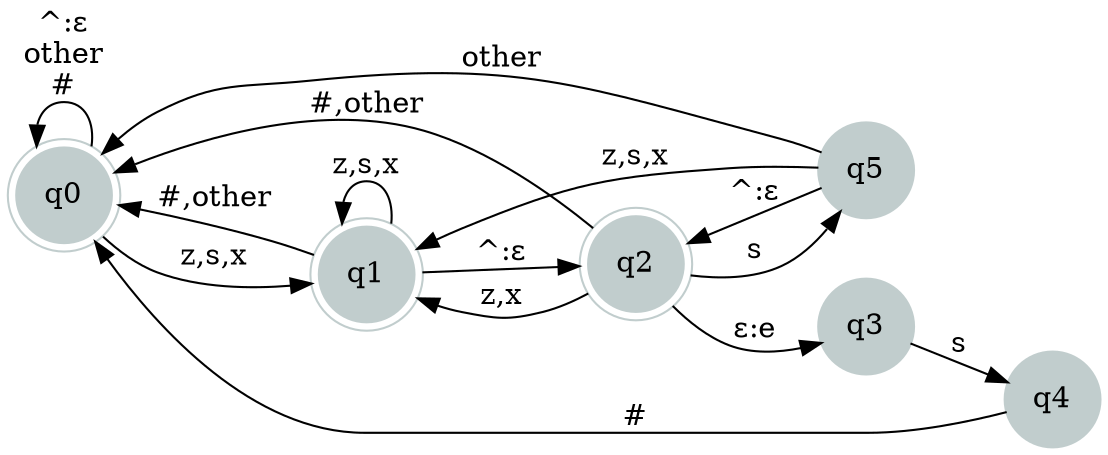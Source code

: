 /* 
    Save to FST3-17.dot and generate image with command:
    dot -T png -o FST.png FST3-17.dot
*/

digraph jm_three_seventeen {
    /* tries to flatten the graph out, left to right */
    rankdir = LR;

    /* next line sets the shape for accept nodes */
    node [shape = doublecircle, style=filled, color=azure3]; q0 q1 q2;

    /* make all nodes the same shape and color */
    node [shape = circle, style=filled, color=azure3];

    /* define the edges of our graph */
    q0 -> q0 [ label = "^:&epsilon;\nother\n#", dir = back];
    q0 -> q1 [ label = "z,s,x"];

    q1 -> q0 [ label = "#,other"];
    q1 -> q1 [ label = "z,s,x", dir = back];
    q1 -> q2 [ label = "^:&epsilon;"];

    q2 -> q0 [ label = "#,other"];
    q2 -> q1 [ label = "z,x"];
    q2 -> q3 [ label = "&epsilon;:e"];
    q2 -> q5 [ label = "s"];

    q3 -> q4 [ label = "s"];

    q4 -> q0 [ label = "#"];

    q5 -> q0 [ label = "other"];
    q5 -> q1 [ label = "z,s,x"];
    q5 -> q2 [ label = "^:&epsilon;"];
}

